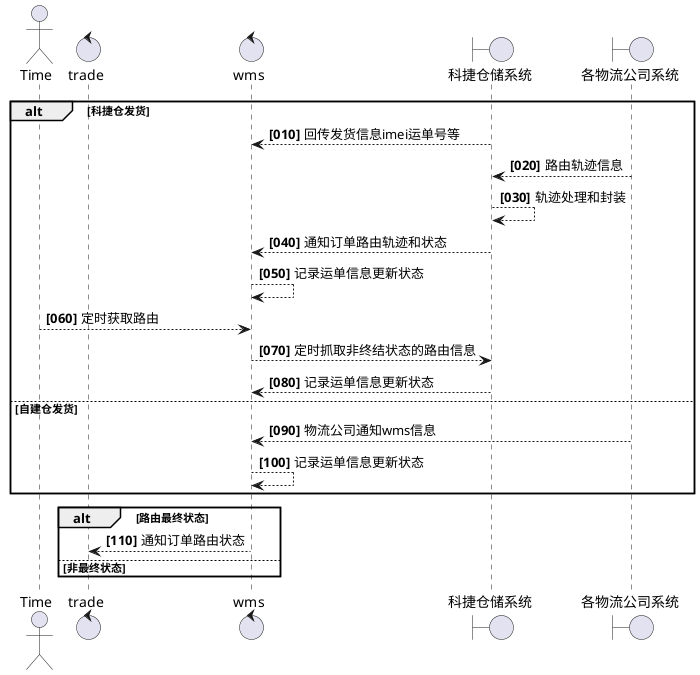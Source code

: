 @startuml
actor Time
control trade
control wms
boundary 科捷仓储系统 as TPL
boundary 各物流公司系统 as Logistic

autonumber 10 10 "<b>[000]"
alt 科捷仓发货
    TPL --> wms: 回传发货信息imei运单号等
    Logistic --> TPL: 路由轨迹信息
    TPL --> TPL: 轨迹处理和封装
    TPL --> wms: 通知订单路由轨迹和状态
    wms --> wms: 记录运单信息更新状态

    Time --> wms: 定时获取路由
    wms --> TPL: 定时抓取非终结状态的路由信息
    TPL --> wms: 记录运单信息更新状态
else 自建仓发货
    Logistic --> wms: 物流公司通知wms信息
    wms --> wms: 记录运单信息更新状态
end
alt 路由最终状态
    wms --> trade: 通知订单路由状态
else 非最终状态
end
@enduml